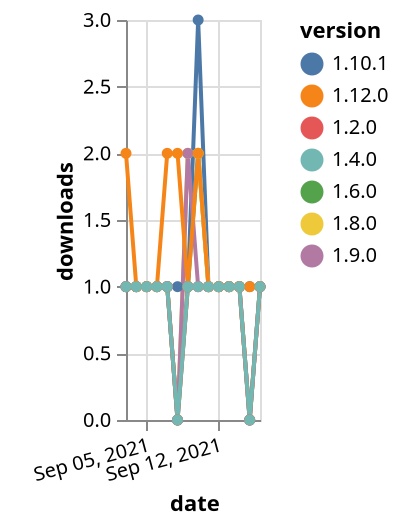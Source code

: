 {"$schema": "https://vega.github.io/schema/vega-lite/v5.json", "description": "A simple bar chart with embedded data.", "data": {"values": [{"date": "2021-09-03", "total": 181, "delta": 1, "version": "1.6.0"}, {"date": "2021-09-04", "total": 182, "delta": 1, "version": "1.6.0"}, {"date": "2021-09-05", "total": 183, "delta": 1, "version": "1.6.0"}, {"date": "2021-09-06", "total": 184, "delta": 1, "version": "1.6.0"}, {"date": "2021-09-07", "total": 185, "delta": 1, "version": "1.6.0"}, {"date": "2021-09-08", "total": 185, "delta": 0, "version": "1.6.0"}, {"date": "2021-09-09", "total": 186, "delta": 1, "version": "1.6.0"}, {"date": "2021-09-10", "total": 188, "delta": 2, "version": "1.6.0"}, {"date": "2021-09-11", "total": 189, "delta": 1, "version": "1.6.0"}, {"date": "2021-09-12", "total": 190, "delta": 1, "version": "1.6.0"}, {"date": "2021-09-13", "total": 191, "delta": 1, "version": "1.6.0"}, {"date": "2021-09-14", "total": 192, "delta": 1, "version": "1.6.0"}, {"date": "2021-09-15", "total": 192, "delta": 0, "version": "1.6.0"}, {"date": "2021-09-16", "total": 193, "delta": 1, "version": "1.6.0"}, {"date": "2021-09-03", "total": 157, "delta": 1, "version": "1.10.1"}, {"date": "2021-09-04", "total": 158, "delta": 1, "version": "1.10.1"}, {"date": "2021-09-05", "total": 159, "delta": 1, "version": "1.10.1"}, {"date": "2021-09-06", "total": 160, "delta": 1, "version": "1.10.1"}, {"date": "2021-09-07", "total": 161, "delta": 1, "version": "1.10.1"}, {"date": "2021-09-08", "total": 162, "delta": 1, "version": "1.10.1"}, {"date": "2021-09-09", "total": 163, "delta": 1, "version": "1.10.1"}, {"date": "2021-09-10", "total": 166, "delta": 3, "version": "1.10.1"}, {"date": "2021-09-11", "total": 167, "delta": 1, "version": "1.10.1"}, {"date": "2021-09-12", "total": 168, "delta": 1, "version": "1.10.1"}, {"date": "2021-09-13", "total": 169, "delta": 1, "version": "1.10.1"}, {"date": "2021-09-14", "total": 170, "delta": 1, "version": "1.10.1"}, {"date": "2021-09-15", "total": 171, "delta": 1, "version": "1.10.1"}, {"date": "2021-09-16", "total": 172, "delta": 1, "version": "1.10.1"}, {"date": "2021-09-03", "total": 147, "delta": 1, "version": "1.8.0"}, {"date": "2021-09-04", "total": 148, "delta": 1, "version": "1.8.0"}, {"date": "2021-09-05", "total": 149, "delta": 1, "version": "1.8.0"}, {"date": "2021-09-06", "total": 150, "delta": 1, "version": "1.8.0"}, {"date": "2021-09-07", "total": 151, "delta": 1, "version": "1.8.0"}, {"date": "2021-09-08", "total": 151, "delta": 0, "version": "1.8.0"}, {"date": "2021-09-09", "total": 153, "delta": 2, "version": "1.8.0"}, {"date": "2021-09-10", "total": 155, "delta": 2, "version": "1.8.0"}, {"date": "2021-09-11", "total": 156, "delta": 1, "version": "1.8.0"}, {"date": "2021-09-12", "total": 157, "delta": 1, "version": "1.8.0"}, {"date": "2021-09-13", "total": 158, "delta": 1, "version": "1.8.0"}, {"date": "2021-09-14", "total": 159, "delta": 1, "version": "1.8.0"}, {"date": "2021-09-15", "total": 159, "delta": 0, "version": "1.8.0"}, {"date": "2021-09-16", "total": 160, "delta": 1, "version": "1.8.0"}, {"date": "2021-09-03", "total": 143, "delta": 1, "version": "1.9.0"}, {"date": "2021-09-04", "total": 144, "delta": 1, "version": "1.9.0"}, {"date": "2021-09-05", "total": 145, "delta": 1, "version": "1.9.0"}, {"date": "2021-09-06", "total": 146, "delta": 1, "version": "1.9.0"}, {"date": "2021-09-07", "total": 147, "delta": 1, "version": "1.9.0"}, {"date": "2021-09-08", "total": 147, "delta": 0, "version": "1.9.0"}, {"date": "2021-09-09", "total": 149, "delta": 2, "version": "1.9.0"}, {"date": "2021-09-10", "total": 150, "delta": 1, "version": "1.9.0"}, {"date": "2021-09-11", "total": 151, "delta": 1, "version": "1.9.0"}, {"date": "2021-09-12", "total": 152, "delta": 1, "version": "1.9.0"}, {"date": "2021-09-13", "total": 153, "delta": 1, "version": "1.9.0"}, {"date": "2021-09-14", "total": 154, "delta": 1, "version": "1.9.0"}, {"date": "2021-09-15", "total": 154, "delta": 0, "version": "1.9.0"}, {"date": "2021-09-16", "total": 155, "delta": 1, "version": "1.9.0"}, {"date": "2021-09-03", "total": 231, "delta": 1, "version": "1.2.0"}, {"date": "2021-09-04", "total": 232, "delta": 1, "version": "1.2.0"}, {"date": "2021-09-05", "total": 233, "delta": 1, "version": "1.2.0"}, {"date": "2021-09-06", "total": 234, "delta": 1, "version": "1.2.0"}, {"date": "2021-09-07", "total": 235, "delta": 1, "version": "1.2.0"}, {"date": "2021-09-08", "total": 235, "delta": 0, "version": "1.2.0"}, {"date": "2021-09-09", "total": 236, "delta": 1, "version": "1.2.0"}, {"date": "2021-09-10", "total": 237, "delta": 1, "version": "1.2.0"}, {"date": "2021-09-11", "total": 238, "delta": 1, "version": "1.2.0"}, {"date": "2021-09-12", "total": 239, "delta": 1, "version": "1.2.0"}, {"date": "2021-09-13", "total": 240, "delta": 1, "version": "1.2.0"}, {"date": "2021-09-14", "total": 241, "delta": 1, "version": "1.2.0"}, {"date": "2021-09-15", "total": 241, "delta": 0, "version": "1.2.0"}, {"date": "2021-09-16", "total": 242, "delta": 1, "version": "1.2.0"}, {"date": "2021-09-03", "total": 117, "delta": 2, "version": "1.12.0"}, {"date": "2021-09-04", "total": 118, "delta": 1, "version": "1.12.0"}, {"date": "2021-09-05", "total": 119, "delta": 1, "version": "1.12.0"}, {"date": "2021-09-06", "total": 120, "delta": 1, "version": "1.12.0"}, {"date": "2021-09-07", "total": 122, "delta": 2, "version": "1.12.0"}, {"date": "2021-09-08", "total": 124, "delta": 2, "version": "1.12.0"}, {"date": "2021-09-09", "total": 125, "delta": 1, "version": "1.12.0"}, {"date": "2021-09-10", "total": 127, "delta": 2, "version": "1.12.0"}, {"date": "2021-09-11", "total": 128, "delta": 1, "version": "1.12.0"}, {"date": "2021-09-12", "total": 129, "delta": 1, "version": "1.12.0"}, {"date": "2021-09-13", "total": 130, "delta": 1, "version": "1.12.0"}, {"date": "2021-09-14", "total": 131, "delta": 1, "version": "1.12.0"}, {"date": "2021-09-15", "total": 132, "delta": 1, "version": "1.12.0"}, {"date": "2021-09-16", "total": 133, "delta": 1, "version": "1.12.0"}, {"date": "2021-09-03", "total": 299, "delta": 1, "version": "1.4.0"}, {"date": "2021-09-04", "total": 300, "delta": 1, "version": "1.4.0"}, {"date": "2021-09-05", "total": 301, "delta": 1, "version": "1.4.0"}, {"date": "2021-09-06", "total": 302, "delta": 1, "version": "1.4.0"}, {"date": "2021-09-07", "total": 303, "delta": 1, "version": "1.4.0"}, {"date": "2021-09-08", "total": 303, "delta": 0, "version": "1.4.0"}, {"date": "2021-09-09", "total": 304, "delta": 1, "version": "1.4.0"}, {"date": "2021-09-10", "total": 305, "delta": 1, "version": "1.4.0"}, {"date": "2021-09-11", "total": 306, "delta": 1, "version": "1.4.0"}, {"date": "2021-09-12", "total": 307, "delta": 1, "version": "1.4.0"}, {"date": "2021-09-13", "total": 308, "delta": 1, "version": "1.4.0"}, {"date": "2021-09-14", "total": 309, "delta": 1, "version": "1.4.0"}, {"date": "2021-09-15", "total": 309, "delta": 0, "version": "1.4.0"}, {"date": "2021-09-16", "total": 310, "delta": 1, "version": "1.4.0"}]}, "width": "container", "mark": {"type": "line", "point": {"filled": true}}, "encoding": {"x": {"field": "date", "type": "temporal", "timeUnit": "yearmonthdate", "title": "date", "axis": {"labelAngle": -15}}, "y": {"field": "delta", "type": "quantitative", "title": "downloads"}, "color": {"field": "version", "type": "nominal"}, "tooltip": {"field": "delta"}}}
